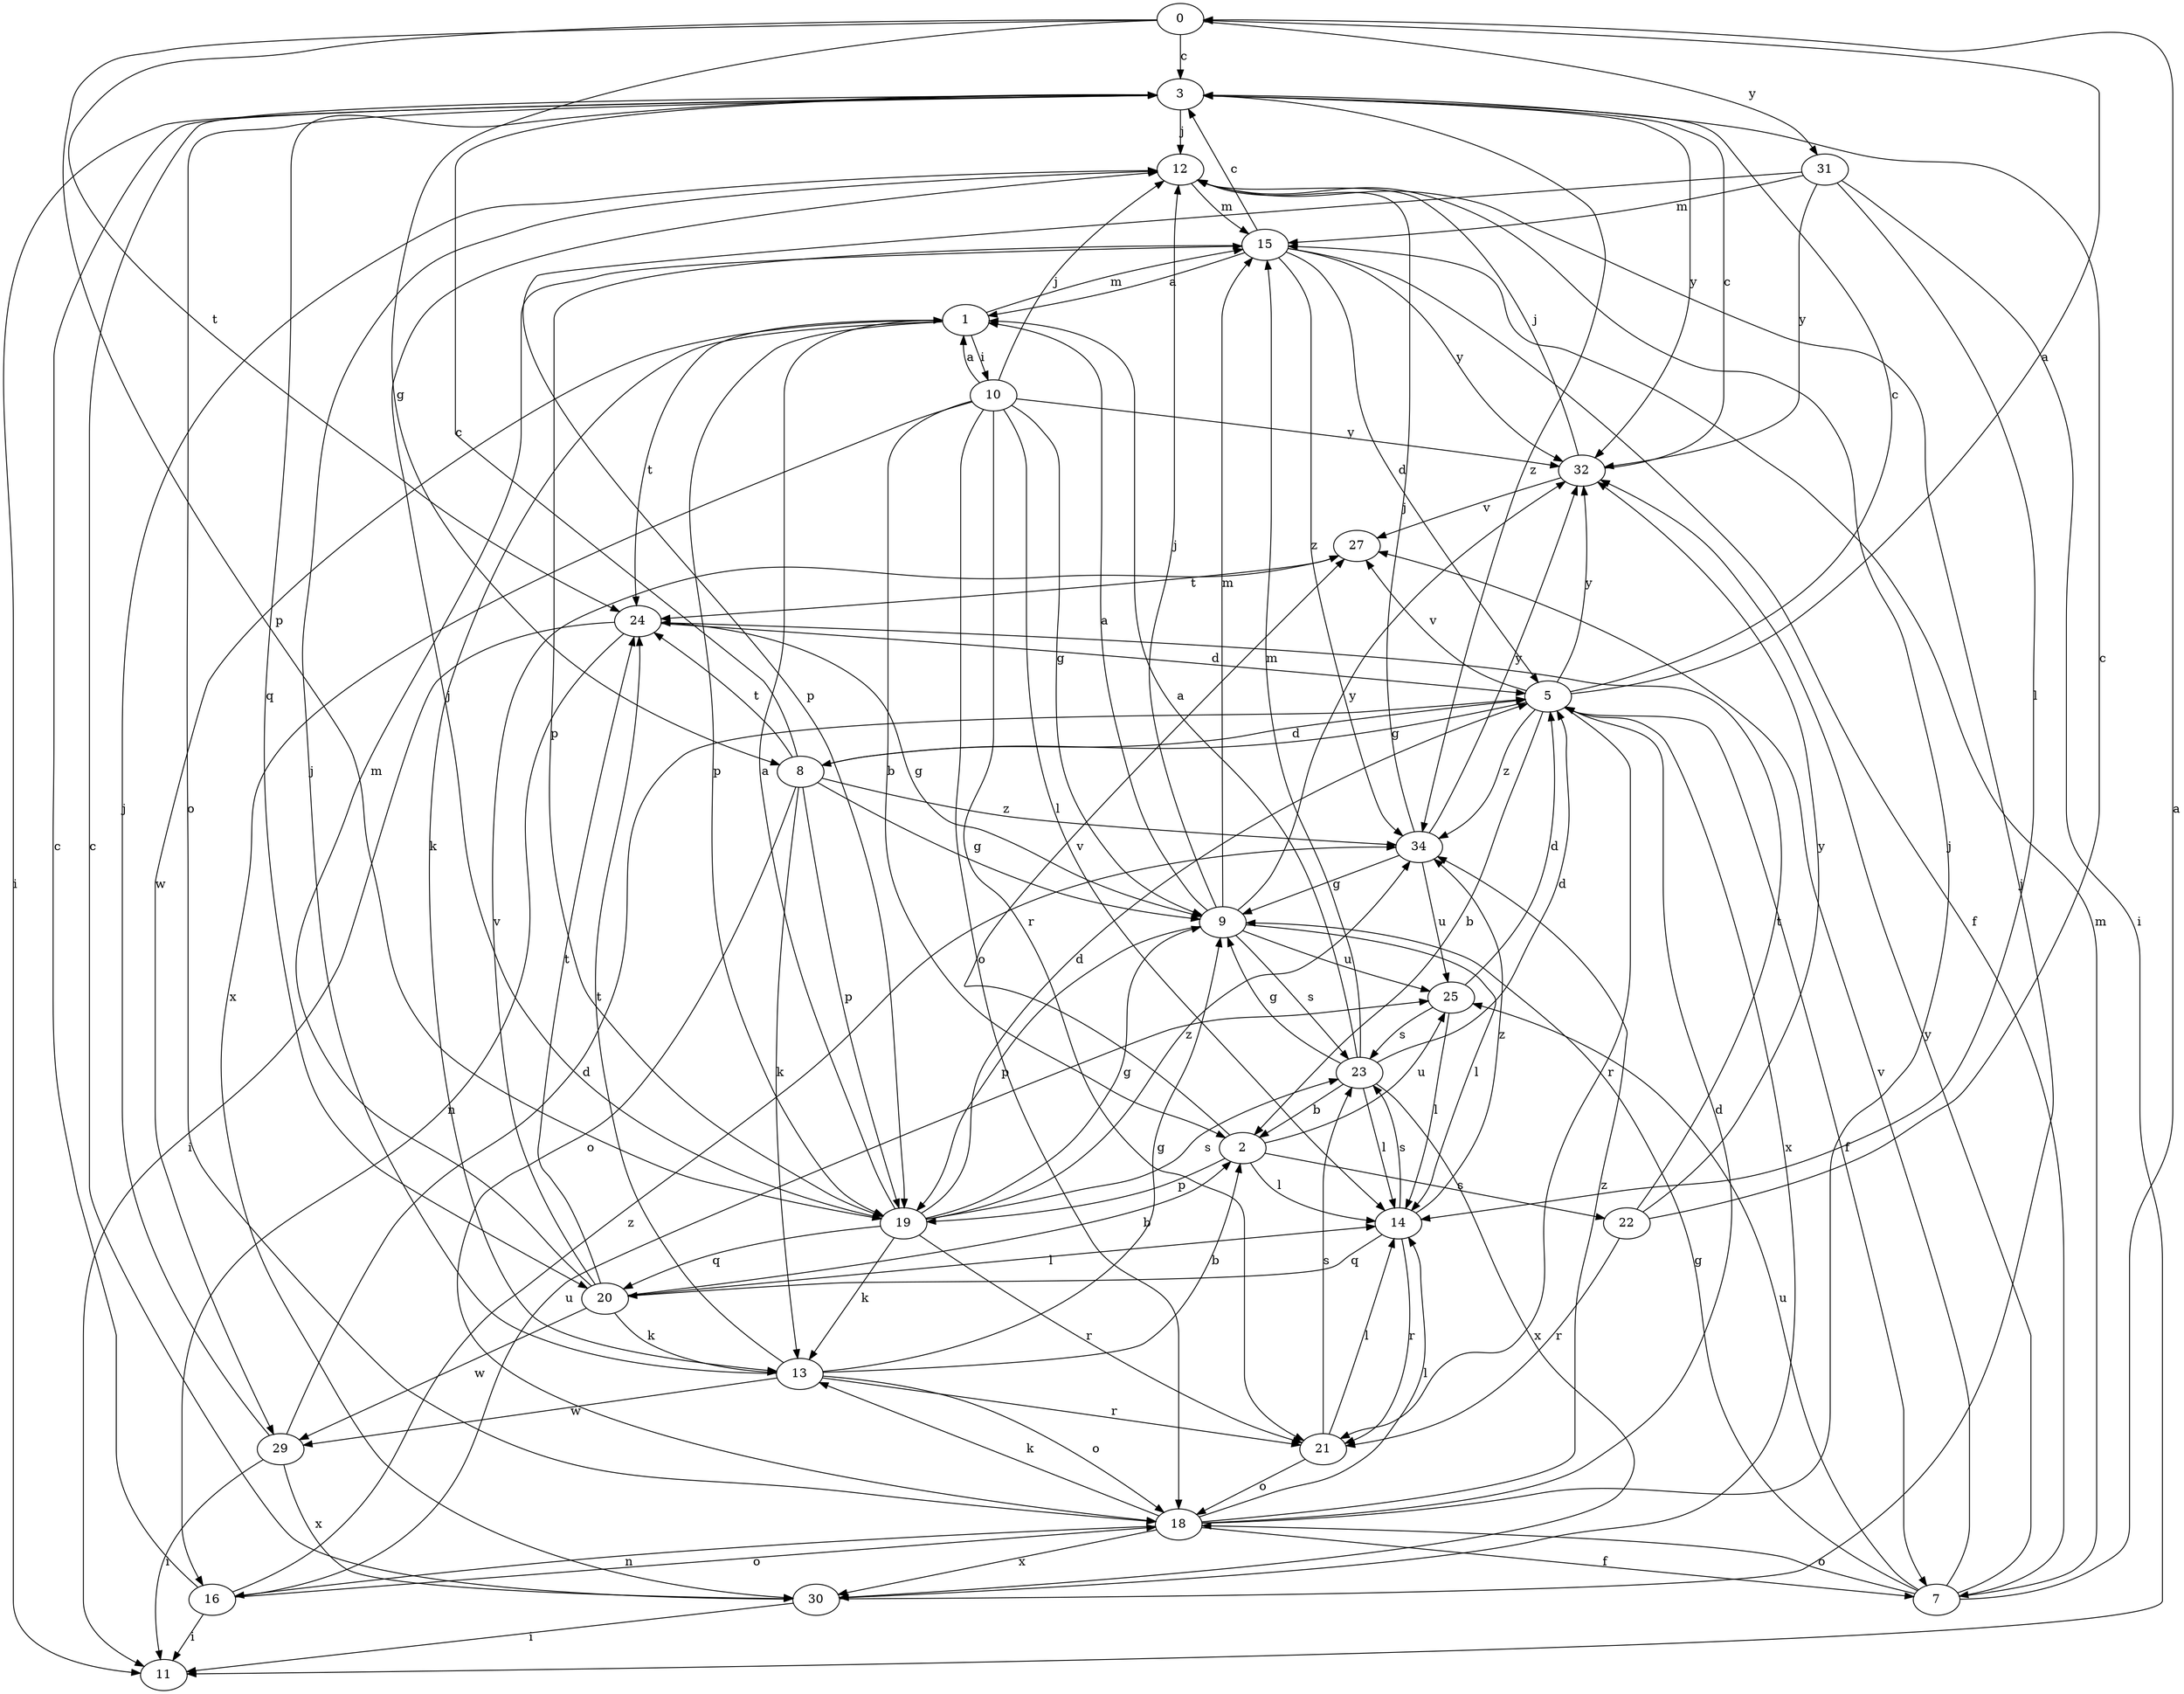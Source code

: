 strict digraph  {
0;
1;
2;
3;
5;
7;
8;
9;
10;
11;
12;
13;
14;
15;
16;
18;
19;
20;
21;
22;
23;
24;
25;
27;
29;
30;
31;
32;
34;
0 -> 3  [label=c];
0 -> 8  [label=g];
0 -> 19  [label=p];
0 -> 24  [label=t];
0 -> 31  [label=y];
1 -> 10  [label=i];
1 -> 13  [label=k];
1 -> 15  [label=m];
1 -> 19  [label=p];
1 -> 24  [label=t];
1 -> 29  [label=w];
2 -> 14  [label=l];
2 -> 19  [label=p];
2 -> 22  [label=s];
2 -> 25  [label=u];
2 -> 27  [label=v];
3 -> 11  [label=i];
3 -> 12  [label=j];
3 -> 18  [label=o];
3 -> 20  [label=q];
3 -> 32  [label=y];
3 -> 34  [label=z];
5 -> 0  [label=a];
5 -> 2  [label=b];
5 -> 3  [label=c];
5 -> 7  [label=f];
5 -> 8  [label=g];
5 -> 21  [label=r];
5 -> 27  [label=v];
5 -> 30  [label=x];
5 -> 32  [label=y];
5 -> 34  [label=z];
7 -> 0  [label=a];
7 -> 9  [label=g];
7 -> 15  [label=m];
7 -> 18  [label=o];
7 -> 25  [label=u];
7 -> 27  [label=v];
7 -> 32  [label=y];
8 -> 3  [label=c];
8 -> 5  [label=d];
8 -> 9  [label=g];
8 -> 13  [label=k];
8 -> 18  [label=o];
8 -> 19  [label=p];
8 -> 24  [label=t];
8 -> 34  [label=z];
9 -> 1  [label=a];
9 -> 12  [label=j];
9 -> 14  [label=l];
9 -> 15  [label=m];
9 -> 19  [label=p];
9 -> 23  [label=s];
9 -> 25  [label=u];
9 -> 32  [label=y];
10 -> 1  [label=a];
10 -> 2  [label=b];
10 -> 9  [label=g];
10 -> 12  [label=j];
10 -> 14  [label=l];
10 -> 18  [label=o];
10 -> 21  [label=r];
10 -> 30  [label=x];
10 -> 32  [label=y];
12 -> 15  [label=m];
13 -> 2  [label=b];
13 -> 9  [label=g];
13 -> 12  [label=j];
13 -> 18  [label=o];
13 -> 21  [label=r];
13 -> 24  [label=t];
13 -> 29  [label=w];
14 -> 20  [label=q];
14 -> 21  [label=r];
14 -> 23  [label=s];
14 -> 34  [label=z];
15 -> 1  [label=a];
15 -> 3  [label=c];
15 -> 5  [label=d];
15 -> 7  [label=f];
15 -> 19  [label=p];
15 -> 32  [label=y];
15 -> 34  [label=z];
16 -> 3  [label=c];
16 -> 11  [label=i];
16 -> 18  [label=o];
16 -> 25  [label=u];
16 -> 34  [label=z];
18 -> 5  [label=d];
18 -> 7  [label=f];
18 -> 12  [label=j];
18 -> 13  [label=k];
18 -> 14  [label=l];
18 -> 16  [label=n];
18 -> 30  [label=x];
18 -> 34  [label=z];
19 -> 1  [label=a];
19 -> 5  [label=d];
19 -> 9  [label=g];
19 -> 12  [label=j];
19 -> 13  [label=k];
19 -> 20  [label=q];
19 -> 21  [label=r];
19 -> 23  [label=s];
19 -> 34  [label=z];
20 -> 2  [label=b];
20 -> 13  [label=k];
20 -> 14  [label=l];
20 -> 15  [label=m];
20 -> 24  [label=t];
20 -> 27  [label=v];
20 -> 29  [label=w];
21 -> 14  [label=l];
21 -> 18  [label=o];
21 -> 23  [label=s];
22 -> 3  [label=c];
22 -> 21  [label=r];
22 -> 24  [label=t];
22 -> 32  [label=y];
23 -> 1  [label=a];
23 -> 2  [label=b];
23 -> 5  [label=d];
23 -> 9  [label=g];
23 -> 14  [label=l];
23 -> 15  [label=m];
23 -> 30  [label=x];
24 -> 5  [label=d];
24 -> 9  [label=g];
24 -> 11  [label=i];
24 -> 16  [label=n];
25 -> 5  [label=d];
25 -> 14  [label=l];
25 -> 23  [label=s];
27 -> 24  [label=t];
29 -> 5  [label=d];
29 -> 11  [label=i];
29 -> 12  [label=j];
29 -> 30  [label=x];
30 -> 3  [label=c];
30 -> 11  [label=i];
30 -> 12  [label=j];
31 -> 11  [label=i];
31 -> 14  [label=l];
31 -> 15  [label=m];
31 -> 19  [label=p];
31 -> 32  [label=y];
32 -> 3  [label=c];
32 -> 12  [label=j];
32 -> 27  [label=v];
34 -> 9  [label=g];
34 -> 12  [label=j];
34 -> 25  [label=u];
34 -> 32  [label=y];
}
